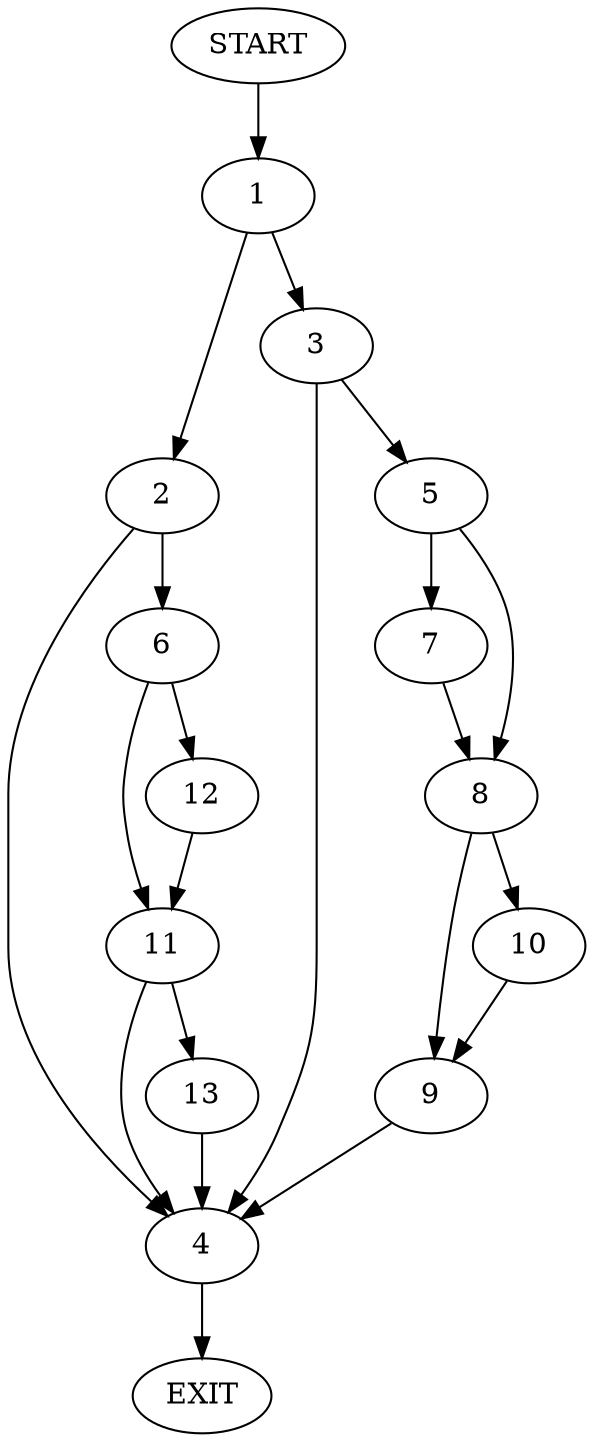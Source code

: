 digraph {
0 [label="START"]
14 [label="EXIT"]
0 -> 1
1 -> 2
1 -> 3
3 -> 4
3 -> 5
2 -> 4
2 -> 6
5 -> 7
5 -> 8
4 -> 14
8 -> 9
8 -> 10
7 -> 8
10 -> 9
9 -> 4
6 -> 11
6 -> 12
12 -> 11
11 -> 4
11 -> 13
13 -> 4
}
